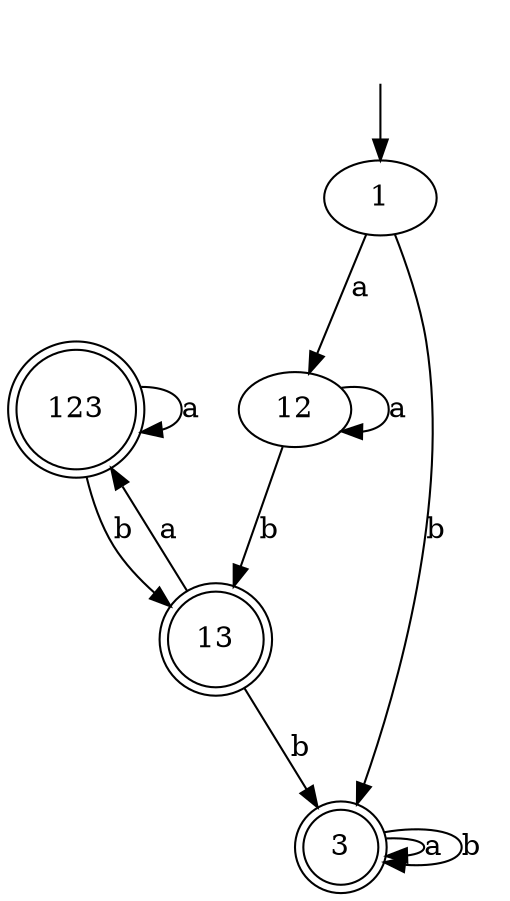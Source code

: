 digraph "deterministic finite state machine" {
	123 [shape=doublecircle]
	13 -> 123 [label=a]
	12 -> 12 [label=a]
	3 [shape=doublecircle]
	13 -> 3 [label=b]
	3 [shape=doublecircle]
	3 -> 3 [label=a]
	3 [shape=doublecircle]
	3 -> 3 [label=b]
	13 [shape=doublecircle]
	123 -> 13 [label=b]
	" " [shape=plaintext]
	" " -> 1
	1 -> 12 [label=a]
	3 [shape=doublecircle]
	1 -> 3 [label=b]
	13 [shape=doublecircle]
	12 -> 13 [label=b]
	123 [shape=doublecircle]
	123 -> 123 [label=a]
}
